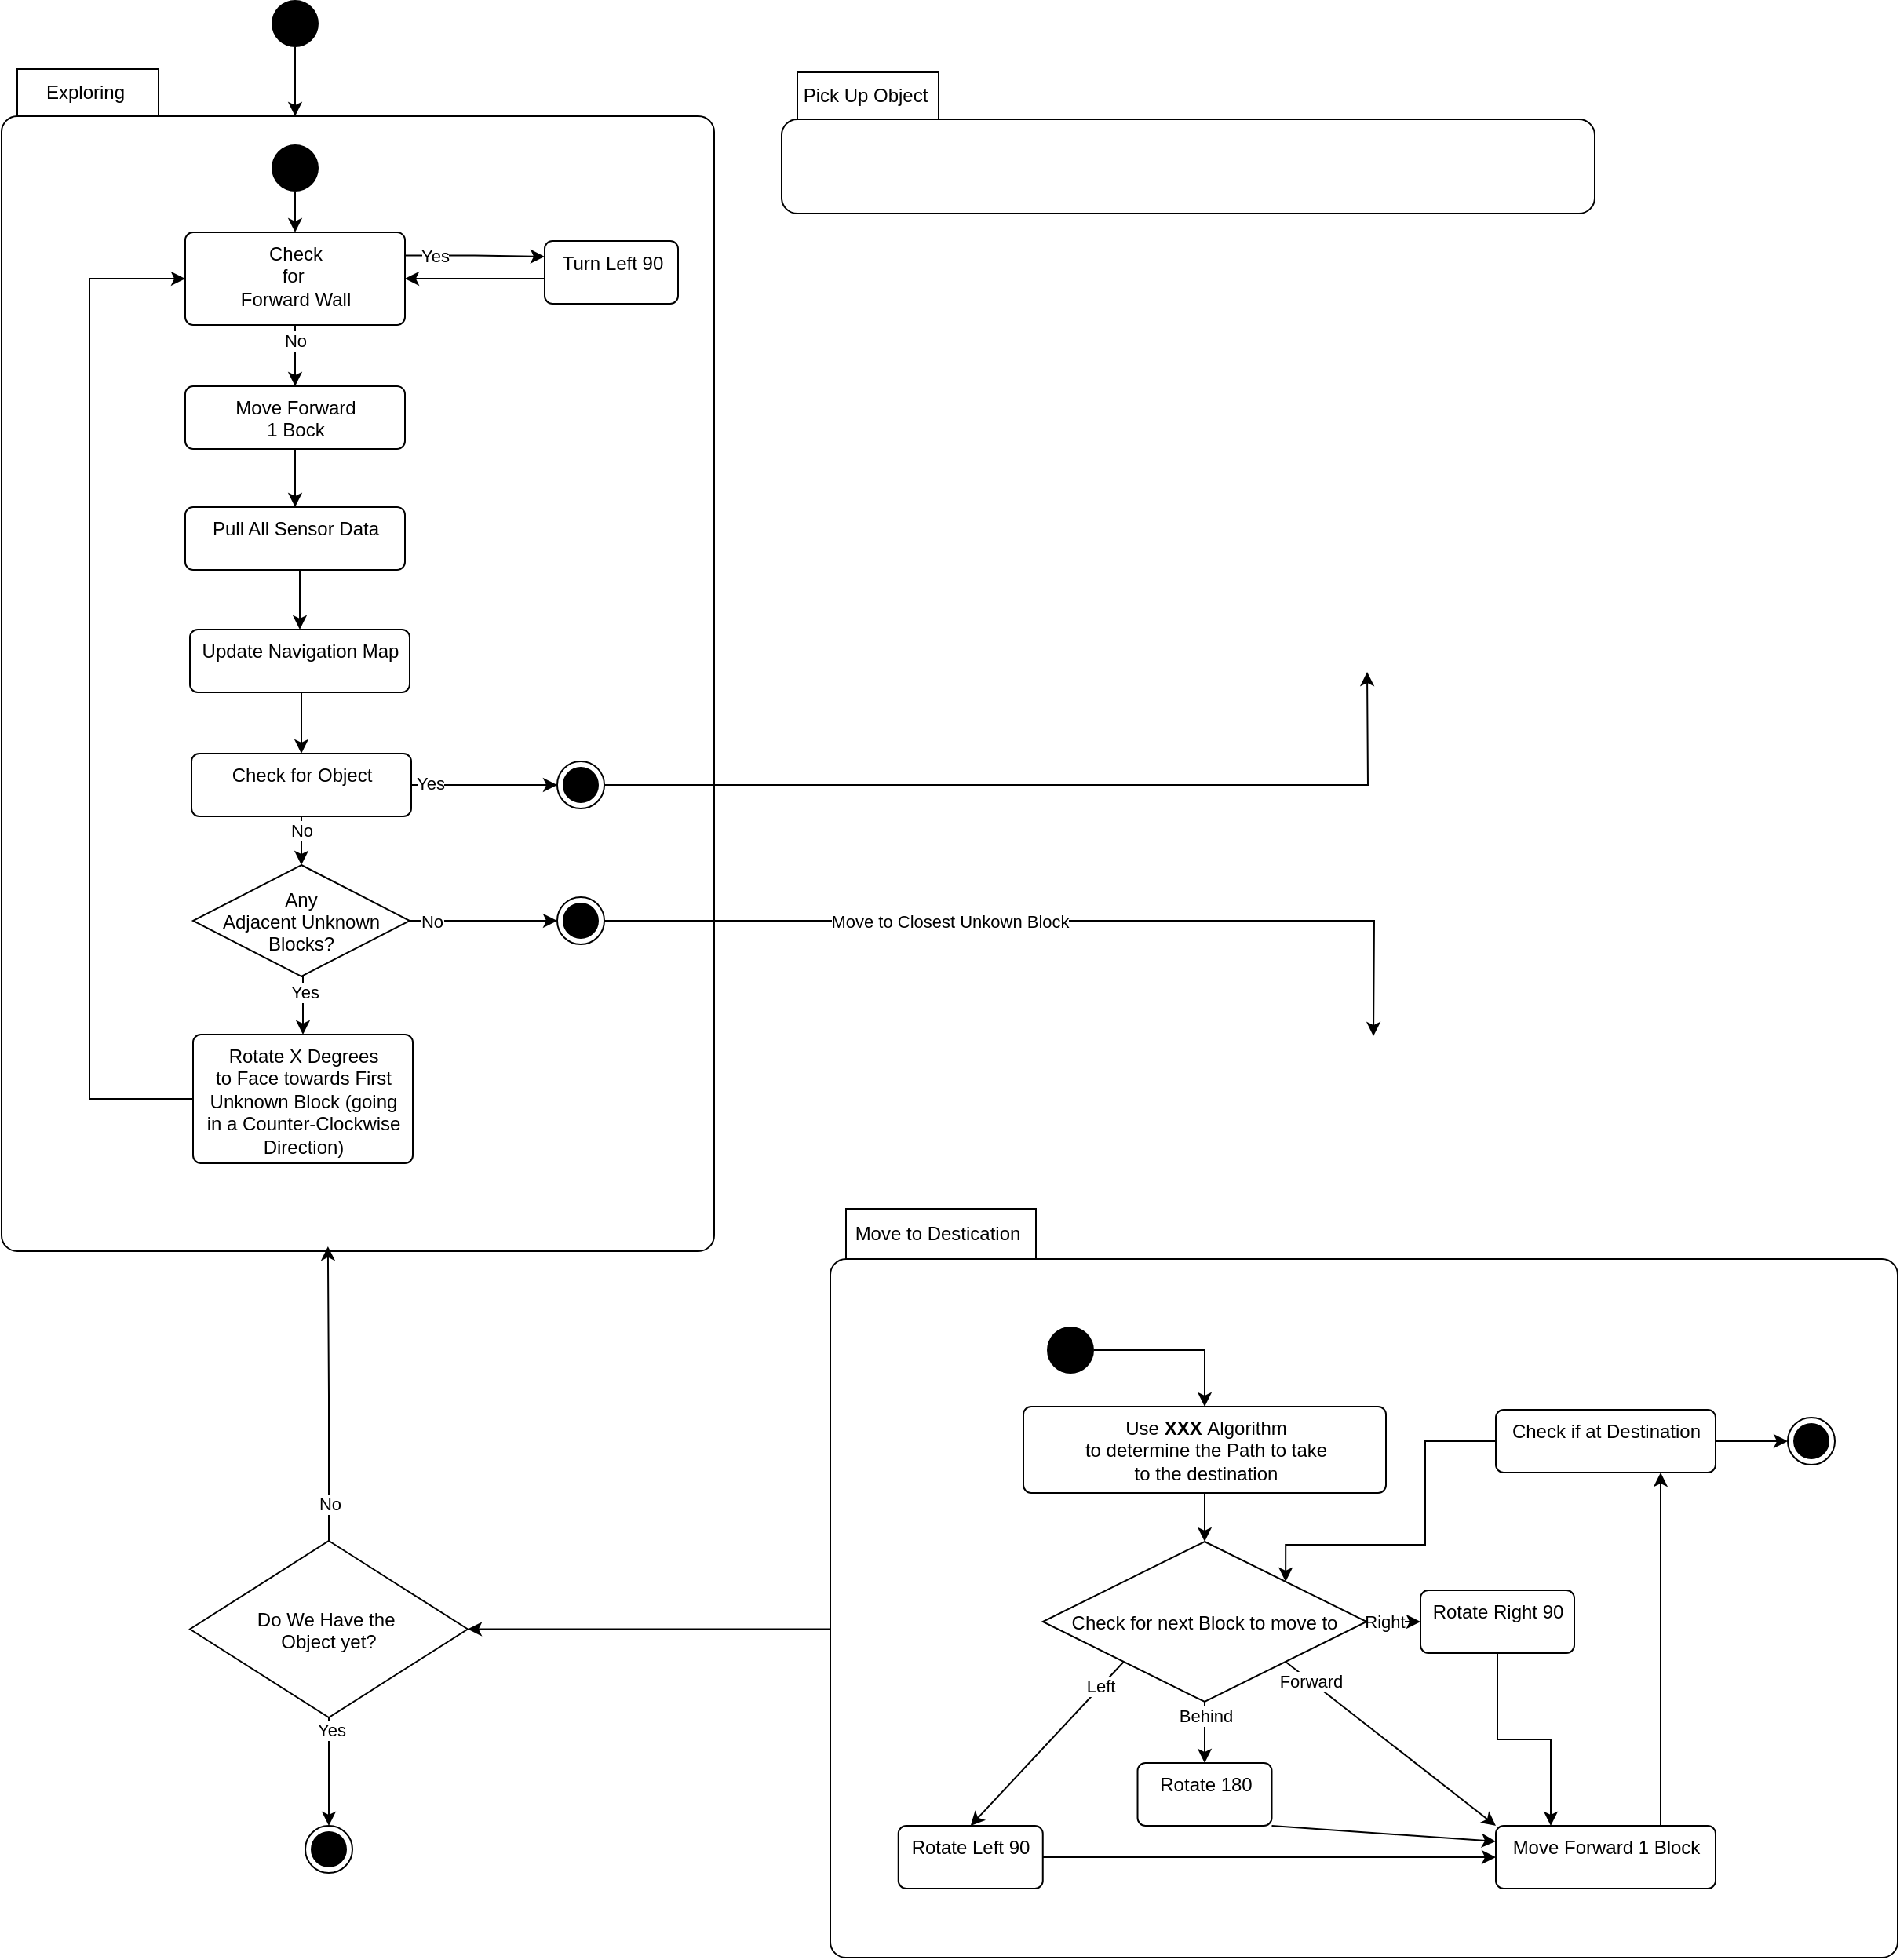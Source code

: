 <mxfile version="14.4.3" type="device"><diagram id="QZpgU7AW3_biy3uDhXpS" name="Page-1"><mxGraphModel dx="2926" dy="1664" grid="0" gridSize="10" guides="1" tooltips="1" connect="1" arrows="1" fold="1" page="0" pageScale="1" pageWidth="850" pageHeight="1100" math="0" shadow="0"><root><mxCell id="0"/><mxCell id="1" parent="0"/><mxCell id="NTocWGaGcpuedMQ4YMqJ-2" value="Exploring" style="shape=folder;align=center;verticalAlign=middle;fontStyle=0;tabWidth=100;tabHeight=30;tabPosition=left;html=1;boundedLbl=1;labelInHeader=1;rounded=1;absoluteArcSize=1;arcSize=10;" vertex="1" parent="1"><mxGeometry x="20" y="102" width="454" height="753" as="geometry"/></mxCell><mxCell id="NTocWGaGcpuedMQ4YMqJ-26" style="edgeStyle=orthogonalEdgeStyle;rounded=0;orthogonalLoop=1;jettySize=auto;html=1;exitX=0.5;exitY=1;exitDx=0;exitDy=0;" edge="1" parent="1" source="NTocWGaGcpuedMQ4YMqJ-1"><mxGeometry relative="1" as="geometry"><mxPoint x="207" y="132" as="targetPoint"/></mxGeometry></mxCell><mxCell id="NTocWGaGcpuedMQ4YMqJ-1" value="" style="ellipse;fillColor=#000000;strokeColor=none;" vertex="1" parent="1"><mxGeometry x="192" y="58" width="30" height="30" as="geometry"/></mxCell><mxCell id="NTocWGaGcpuedMQ4YMqJ-6" style="edgeStyle=orthogonalEdgeStyle;rounded=0;orthogonalLoop=1;jettySize=auto;html=1;exitX=1;exitY=0.25;exitDx=0;exitDy=0;entryX=0;entryY=0.25;entryDx=0;entryDy=0;" edge="1" parent="1" source="NTocWGaGcpuedMQ4YMqJ-3" target="NTocWGaGcpuedMQ4YMqJ-5"><mxGeometry relative="1" as="geometry"/></mxCell><mxCell id="NTocWGaGcpuedMQ4YMqJ-7" value="Yes" style="edgeLabel;html=1;align=center;verticalAlign=middle;resizable=0;points=[];" vertex="1" connectable="0" parent="NTocWGaGcpuedMQ4YMqJ-6"><mxGeometry x="-0.242" relative="1" as="geometry"><mxPoint x="-14.81" as="offset"/></mxGeometry></mxCell><mxCell id="NTocWGaGcpuedMQ4YMqJ-10" style="edgeStyle=orthogonalEdgeStyle;rounded=0;orthogonalLoop=1;jettySize=auto;html=1;exitX=0.5;exitY=1;exitDx=0;exitDy=0;entryX=0.5;entryY=0;entryDx=0;entryDy=0;" edge="1" parent="1" source="NTocWGaGcpuedMQ4YMqJ-3" target="NTocWGaGcpuedMQ4YMqJ-8"><mxGeometry relative="1" as="geometry"/></mxCell><mxCell id="NTocWGaGcpuedMQ4YMqJ-11" value="No" style="edgeLabel;html=1;align=center;verticalAlign=middle;resizable=0;points=[];" vertex="1" connectable="0" parent="NTocWGaGcpuedMQ4YMqJ-10"><mxGeometry x="-0.266" relative="1" as="geometry"><mxPoint y="-4.29" as="offset"/></mxGeometry></mxCell><mxCell id="NTocWGaGcpuedMQ4YMqJ-3" value="Check&lt;br&gt;for&amp;nbsp;&lt;br&gt;Forward Wall" style="html=1;align=center;verticalAlign=top;rounded=1;absoluteArcSize=1;arcSize=10;dashed=0;" vertex="1" parent="1"><mxGeometry x="137" y="206" width="140" height="59" as="geometry"/></mxCell><mxCell id="NTocWGaGcpuedMQ4YMqJ-9" style="edgeStyle=orthogonalEdgeStyle;rounded=0;orthogonalLoop=1;jettySize=auto;html=1;exitX=0;exitY=0.75;exitDx=0;exitDy=0;entryX=1;entryY=0.5;entryDx=0;entryDy=0;" edge="1" parent="1" source="NTocWGaGcpuedMQ4YMqJ-5" target="NTocWGaGcpuedMQ4YMqJ-3"><mxGeometry relative="1" as="geometry"><Array as="points"><mxPoint x="366" y="236"/></Array></mxGeometry></mxCell><mxCell id="NTocWGaGcpuedMQ4YMqJ-5" value="Turn Left 90" style="html=1;align=center;verticalAlign=top;rounded=1;absoluteArcSize=1;arcSize=10;dashed=0;" vertex="1" parent="1"><mxGeometry x="366" y="211.5" width="85" height="40" as="geometry"/></mxCell><mxCell id="NTocWGaGcpuedMQ4YMqJ-37" style="edgeStyle=orthogonalEdgeStyle;rounded=0;orthogonalLoop=1;jettySize=auto;html=1;exitX=0.5;exitY=1;exitDx=0;exitDy=0;entryX=0.5;entryY=0;entryDx=0;entryDy=0;" edge="1" parent="1" source="NTocWGaGcpuedMQ4YMqJ-8" target="NTocWGaGcpuedMQ4YMqJ-12"><mxGeometry relative="1" as="geometry"/></mxCell><mxCell id="NTocWGaGcpuedMQ4YMqJ-8" value="Move Forward&lt;br&gt;1 Bock" style="html=1;align=center;verticalAlign=top;rounded=1;absoluteArcSize=1;arcSize=10;dashed=0;" vertex="1" parent="1"><mxGeometry x="137" y="304" width="140" height="40" as="geometry"/></mxCell><mxCell id="NTocWGaGcpuedMQ4YMqJ-15" style="edgeStyle=orthogonalEdgeStyle;rounded=0;orthogonalLoop=1;jettySize=auto;html=1;exitX=0.5;exitY=1;exitDx=0;exitDy=0;entryX=0.5;entryY=0;entryDx=0;entryDy=0;" edge="1" parent="1" source="NTocWGaGcpuedMQ4YMqJ-106" target="NTocWGaGcpuedMQ4YMqJ-14"><mxGeometry relative="1" as="geometry"><mxPoint x="211" y="572" as="sourcePoint"/></mxGeometry></mxCell><mxCell id="NTocWGaGcpuedMQ4YMqJ-107" style="edgeStyle=orthogonalEdgeStyle;rounded=0;orthogonalLoop=1;jettySize=auto;html=1;exitX=0.5;exitY=1;exitDx=0;exitDy=0;entryX=0.5;entryY=0;entryDx=0;entryDy=0;" edge="1" parent="1" source="NTocWGaGcpuedMQ4YMqJ-12" target="NTocWGaGcpuedMQ4YMqJ-106"><mxGeometry relative="1" as="geometry"/></mxCell><mxCell id="NTocWGaGcpuedMQ4YMqJ-12" value="Pull All Sensor Data" style="html=1;align=center;verticalAlign=top;rounded=1;absoluteArcSize=1;arcSize=10;dashed=0;" vertex="1" parent="1"><mxGeometry x="137" y="381" width="140" height="40" as="geometry"/></mxCell><mxCell id="NTocWGaGcpuedMQ4YMqJ-20" style="edgeStyle=orthogonalEdgeStyle;rounded=0;orthogonalLoop=1;jettySize=auto;html=1;exitX=1;exitY=0.5;exitDx=0;exitDy=0;entryX=0;entryY=0.5;entryDx=0;entryDy=0;" edge="1" parent="1" source="NTocWGaGcpuedMQ4YMqJ-14" target="NTocWGaGcpuedMQ4YMqJ-27"><mxGeometry relative="1" as="geometry"><mxPoint x="211" y="634" as="targetPoint"/></mxGeometry></mxCell><mxCell id="NTocWGaGcpuedMQ4YMqJ-21" value="Yes" style="edgeLabel;html=1;align=center;verticalAlign=middle;resizable=0;points=[];" vertex="1" connectable="0" parent="NTocWGaGcpuedMQ4YMqJ-20"><mxGeometry x="-0.749" y="1" relative="1" as="geometry"><mxPoint as="offset"/></mxGeometry></mxCell><mxCell id="NTocWGaGcpuedMQ4YMqJ-39" style="edgeStyle=orthogonalEdgeStyle;rounded=0;orthogonalLoop=1;jettySize=auto;html=1;exitX=0.5;exitY=1;exitDx=0;exitDy=0;entryX=0.5;entryY=0;entryDx=0;entryDy=0;" edge="1" parent="1" source="NTocWGaGcpuedMQ4YMqJ-14"><mxGeometry relative="1" as="geometry"><mxPoint x="211" y="609" as="targetPoint"/></mxGeometry></mxCell><mxCell id="NTocWGaGcpuedMQ4YMqJ-42" value="No" style="edgeLabel;html=1;align=center;verticalAlign=middle;resizable=0;points=[];" vertex="1" connectable="0" parent="NTocWGaGcpuedMQ4YMqJ-39"><mxGeometry x="-0.453" relative="1" as="geometry"><mxPoint as="offset"/></mxGeometry></mxCell><mxCell id="NTocWGaGcpuedMQ4YMqJ-14" value="Check for Object" style="html=1;align=center;verticalAlign=top;rounded=1;absoluteArcSize=1;arcSize=10;dashed=0;" vertex="1" parent="1"><mxGeometry x="141" y="538" width="140" height="40" as="geometry"/></mxCell><mxCell id="NTocWGaGcpuedMQ4YMqJ-25" style="edgeStyle=orthogonalEdgeStyle;rounded=0;orthogonalLoop=1;jettySize=auto;html=1;exitX=0.5;exitY=1;exitDx=0;exitDy=0;entryX=0.5;entryY=0;entryDx=0;entryDy=0;" edge="1" parent="1" source="NTocWGaGcpuedMQ4YMqJ-23" target="NTocWGaGcpuedMQ4YMqJ-3"><mxGeometry relative="1" as="geometry"/></mxCell><mxCell id="NTocWGaGcpuedMQ4YMqJ-23" value="" style="ellipse;fillColor=#000000;strokeColor=none;" vertex="1" parent="1"><mxGeometry x="192" y="150" width="30" height="30" as="geometry"/></mxCell><mxCell id="NTocWGaGcpuedMQ4YMqJ-60" style="edgeStyle=orthogonalEdgeStyle;rounded=0;orthogonalLoop=1;jettySize=auto;html=1;exitX=1;exitY=0.5;exitDx=0;exitDy=0;" edge="1" parent="1" source="NTocWGaGcpuedMQ4YMqJ-27"><mxGeometry relative="1" as="geometry"><mxPoint x="890" y="486" as="targetPoint"/></mxGeometry></mxCell><mxCell id="NTocWGaGcpuedMQ4YMqJ-27" value="" style="ellipse;html=1;shape=endState;fillColor=#000000;strokeColor=#000000;" vertex="1" parent="1"><mxGeometry x="374" y="543" width="30" height="30" as="geometry"/></mxCell><mxCell id="NTocWGaGcpuedMQ4YMqJ-48" style="edgeStyle=orthogonalEdgeStyle;rounded=0;orthogonalLoop=1;jettySize=auto;html=1;exitX=0.5;exitY=1;exitDx=0;exitDy=0;entryX=0.5;entryY=0;entryDx=0;entryDy=0;" edge="1" parent="1" source="NTocWGaGcpuedMQ4YMqJ-44" target="NTocWGaGcpuedMQ4YMqJ-45"><mxGeometry relative="1" as="geometry"/></mxCell><mxCell id="NTocWGaGcpuedMQ4YMqJ-49" value="Yes" style="edgeLabel;html=1;align=center;verticalAlign=middle;resizable=0;points=[];" vertex="1" connectable="0" parent="NTocWGaGcpuedMQ4YMqJ-48"><mxGeometry x="-0.43" y="1" relative="1" as="geometry"><mxPoint as="offset"/></mxGeometry></mxCell><mxCell id="NTocWGaGcpuedMQ4YMqJ-54" style="edgeStyle=orthogonalEdgeStyle;rounded=0;orthogonalLoop=1;jettySize=auto;html=1;exitX=1;exitY=0.5;exitDx=0;exitDy=0;entryX=0;entryY=0.5;entryDx=0;entryDy=0;" edge="1" parent="1" source="NTocWGaGcpuedMQ4YMqJ-44" target="NTocWGaGcpuedMQ4YMqJ-53"><mxGeometry relative="1" as="geometry"/></mxCell><mxCell id="NTocWGaGcpuedMQ4YMqJ-55" value="No" style="edgeLabel;html=1;align=center;verticalAlign=middle;resizable=0;points=[];" vertex="1" connectable="0" parent="NTocWGaGcpuedMQ4YMqJ-54"><mxGeometry x="-0.228" y="1" relative="1" as="geometry"><mxPoint x="-23" y="1" as="offset"/></mxGeometry></mxCell><mxCell id="NTocWGaGcpuedMQ4YMqJ-44" value="Any&#10;Adjacent Unknown&#10;Blocks?" style="rhombus;" vertex="1" parent="1"><mxGeometry x="142" y="609" width="138" height="71" as="geometry"/></mxCell><mxCell id="NTocWGaGcpuedMQ4YMqJ-50" style="edgeStyle=orthogonalEdgeStyle;rounded=0;orthogonalLoop=1;jettySize=auto;html=1;exitX=0;exitY=0.5;exitDx=0;exitDy=0;entryX=0;entryY=0.5;entryDx=0;entryDy=0;" edge="1" parent="1" source="NTocWGaGcpuedMQ4YMqJ-45" target="NTocWGaGcpuedMQ4YMqJ-3"><mxGeometry relative="1" as="geometry"><Array as="points"><mxPoint x="76" y="758"/><mxPoint x="76" y="236"/></Array></mxGeometry></mxCell><mxCell id="NTocWGaGcpuedMQ4YMqJ-45" value="Rotate X Degrees&lt;br&gt;to Face towards First&lt;br&gt;Unknown Block (going&lt;br&gt;in a Counter-Clockwise&lt;br&gt;Direction)" style="html=1;align=center;verticalAlign=top;rounded=1;absoluteArcSize=1;arcSize=10;dashed=0;" vertex="1" parent="1"><mxGeometry x="142" y="717" width="140" height="82" as="geometry"/></mxCell><mxCell id="NTocWGaGcpuedMQ4YMqJ-59" style="edgeStyle=orthogonalEdgeStyle;rounded=0;orthogonalLoop=1;jettySize=auto;html=1;exitX=1;exitY=0.5;exitDx=0;exitDy=0;" edge="1" parent="1" source="NTocWGaGcpuedMQ4YMqJ-53"><mxGeometry relative="1" as="geometry"><mxPoint x="894" y="718" as="targetPoint"/></mxGeometry></mxCell><mxCell id="NTocWGaGcpuedMQ4YMqJ-98" value="Move to Closest Unkown Block" style="edgeLabel;html=1;align=center;verticalAlign=middle;resizable=0;points=[];" vertex="1" connectable="0" parent="NTocWGaGcpuedMQ4YMqJ-59"><mxGeometry x="-0.197" y="-5" relative="1" as="geometry"><mxPoint x="-6.29" y="-4.99" as="offset"/></mxGeometry></mxCell><mxCell id="NTocWGaGcpuedMQ4YMqJ-53" value="" style="ellipse;html=1;shape=endState;fillColor=#000000;strokeColor=#000000;" vertex="1" parent="1"><mxGeometry x="374" y="629.5" width="30" height="30" as="geometry"/></mxCell><mxCell id="NTocWGaGcpuedMQ4YMqJ-57" value="Pick Up Object" style="shape=folder;align=center;verticalAlign=middle;fontStyle=0;tabWidth=100;tabHeight=30;tabPosition=left;html=1;boundedLbl=1;labelInHeader=1;rounded=1;absoluteArcSize=1;arcSize=10;" vertex="1" parent="1"><mxGeometry x="517" y="104" width="518" height="90" as="geometry"/></mxCell><mxCell id="NTocWGaGcpuedMQ4YMqJ-101" style="edgeStyle=orthogonalEdgeStyle;rounded=0;orthogonalLoop=1;jettySize=auto;html=1;exitX=0;exitY=0;exitDx=0;exitDy=242.5;exitPerimeter=0;entryX=1;entryY=0.5;entryDx=0;entryDy=0;" edge="1" parent="1" source="NTocWGaGcpuedMQ4YMqJ-58" target="NTocWGaGcpuedMQ4YMqJ-97"><mxGeometry relative="1" as="geometry"><Array as="points"><mxPoint x="574" y="1096"/></Array></mxGeometry></mxCell><mxCell id="NTocWGaGcpuedMQ4YMqJ-58" value="Move to Destication" style="shape=folder;align=center;verticalAlign=middle;fontStyle=0;tabWidth=131;tabHeight=32;tabPosition=left;html=1;boundedLbl=1;labelInHeader=1;rounded=1;absoluteArcSize=1;arcSize=10;" vertex="1" parent="1"><mxGeometry x="548" y="828" width="680" height="477" as="geometry"/></mxCell><mxCell id="NTocWGaGcpuedMQ4YMqJ-65" style="edgeStyle=orthogonalEdgeStyle;rounded=0;orthogonalLoop=1;jettySize=auto;html=1;exitX=1;exitY=0.5;exitDx=0;exitDy=0;entryX=0.5;entryY=0;entryDx=0;entryDy=0;" edge="1" parent="1" source="NTocWGaGcpuedMQ4YMqJ-61" target="NTocWGaGcpuedMQ4YMqJ-62"><mxGeometry relative="1" as="geometry"/></mxCell><mxCell id="NTocWGaGcpuedMQ4YMqJ-61" value="" style="ellipse;fillColor=#000000;strokeColor=none;" vertex="1" parent="1"><mxGeometry x="686" y="903" width="30" height="30" as="geometry"/></mxCell><mxCell id="NTocWGaGcpuedMQ4YMqJ-66" style="edgeStyle=orthogonalEdgeStyle;rounded=0;orthogonalLoop=1;jettySize=auto;html=1;exitX=0.5;exitY=1;exitDx=0;exitDy=0;entryX=0.5;entryY=0;entryDx=0;entryDy=0;" edge="1" parent="1" source="NTocWGaGcpuedMQ4YMqJ-62" target="NTocWGaGcpuedMQ4YMqJ-64"><mxGeometry relative="1" as="geometry"/></mxCell><mxCell id="NTocWGaGcpuedMQ4YMqJ-62" value="Use &lt;b&gt;XXX&lt;/b&gt;&amp;nbsp;Algorithm&lt;br&gt;to determine the Path to take&lt;br&gt;to the destination" style="html=1;align=center;verticalAlign=top;rounded=1;absoluteArcSize=1;arcSize=10;dashed=0;" vertex="1" parent="1"><mxGeometry x="671" y="954" width="231" height="55" as="geometry"/></mxCell><mxCell id="NTocWGaGcpuedMQ4YMqJ-75" style="rounded=0;orthogonalLoop=1;jettySize=auto;html=1;exitX=0;exitY=1;exitDx=0;exitDy=0;entryX=0.5;entryY=0;entryDx=0;entryDy=0;" edge="1" parent="1" source="NTocWGaGcpuedMQ4YMqJ-64" target="NTocWGaGcpuedMQ4YMqJ-71"><mxGeometry relative="1" as="geometry"/></mxCell><mxCell id="NTocWGaGcpuedMQ4YMqJ-91" value="Left" style="edgeLabel;html=1;align=center;verticalAlign=middle;resizable=0;points=[];" vertex="1" connectable="0" parent="NTocWGaGcpuedMQ4YMqJ-75"><mxGeometry x="-0.197" y="-7" relative="1" as="geometry"><mxPoint x="29.07" y="-22.39" as="offset"/></mxGeometry></mxCell><mxCell id="NTocWGaGcpuedMQ4YMqJ-76" style="edgeStyle=orthogonalEdgeStyle;rounded=0;orthogonalLoop=1;jettySize=auto;html=1;exitX=0.5;exitY=1;exitDx=0;exitDy=0;entryX=0.5;entryY=0;entryDx=0;entryDy=0;" edge="1" parent="1" source="NTocWGaGcpuedMQ4YMqJ-64" target="NTocWGaGcpuedMQ4YMqJ-74"><mxGeometry relative="1" as="geometry"/></mxCell><mxCell id="NTocWGaGcpuedMQ4YMqJ-92" value="Behind" style="edgeLabel;html=1;align=center;verticalAlign=middle;resizable=0;points=[];" vertex="1" connectable="0" parent="NTocWGaGcpuedMQ4YMqJ-76"><mxGeometry x="-0.698" relative="1" as="geometry"><mxPoint y="3.09" as="offset"/></mxGeometry></mxCell><mxCell id="NTocWGaGcpuedMQ4YMqJ-79" style="edgeStyle=orthogonalEdgeStyle;rounded=0;orthogonalLoop=1;jettySize=auto;html=1;exitX=1;exitY=0.5;exitDx=0;exitDy=0;entryX=0;entryY=0.5;entryDx=0;entryDy=0;" edge="1" parent="1" source="NTocWGaGcpuedMQ4YMqJ-64" target="NTocWGaGcpuedMQ4YMqJ-68"><mxGeometry relative="1" as="geometry"/></mxCell><mxCell id="NTocWGaGcpuedMQ4YMqJ-94" value="Right" style="edgeLabel;html=1;align=center;verticalAlign=middle;resizable=0;points=[];" vertex="1" connectable="0" parent="NTocWGaGcpuedMQ4YMqJ-79"><mxGeometry x="-0.339" relative="1" as="geometry"><mxPoint as="offset"/></mxGeometry></mxCell><mxCell id="NTocWGaGcpuedMQ4YMqJ-81" style="rounded=0;orthogonalLoop=1;jettySize=auto;html=1;exitX=1;exitY=1;exitDx=0;exitDy=0;entryX=0;entryY=0;entryDx=0;entryDy=0;" edge="1" parent="1" source="NTocWGaGcpuedMQ4YMqJ-64" target="NTocWGaGcpuedMQ4YMqJ-69"><mxGeometry relative="1" as="geometry"/></mxCell><mxCell id="NTocWGaGcpuedMQ4YMqJ-93" value="Forward" style="edgeLabel;html=1;align=center;verticalAlign=middle;resizable=0;points=[];" vertex="1" connectable="0" parent="NTocWGaGcpuedMQ4YMqJ-81"><mxGeometry x="-0.768" relative="1" as="geometry"><mxPoint as="offset"/></mxGeometry></mxCell><mxCell id="NTocWGaGcpuedMQ4YMqJ-64" value="Check for next Block to move to" style="rhombus;" vertex="1" parent="1"><mxGeometry x="683.38" y="1040" width="206.25" height="102" as="geometry"/></mxCell><mxCell id="NTocWGaGcpuedMQ4YMqJ-80" style="edgeStyle=orthogonalEdgeStyle;rounded=0;orthogonalLoop=1;jettySize=auto;html=1;exitX=0.5;exitY=1;exitDx=0;exitDy=0;entryX=0.25;entryY=0;entryDx=0;entryDy=0;" edge="1" parent="1" source="NTocWGaGcpuedMQ4YMqJ-68" target="NTocWGaGcpuedMQ4YMqJ-69"><mxGeometry relative="1" as="geometry"/></mxCell><mxCell id="NTocWGaGcpuedMQ4YMqJ-68" value="Rotate Right 90" style="html=1;align=center;verticalAlign=top;rounded=1;absoluteArcSize=1;arcSize=10;dashed=0;" vertex="1" parent="1"><mxGeometry x="924" y="1071" width="98" height="40" as="geometry"/></mxCell><mxCell id="NTocWGaGcpuedMQ4YMqJ-95" style="edgeStyle=orthogonalEdgeStyle;rounded=0;orthogonalLoop=1;jettySize=auto;html=1;exitX=0.75;exitY=0;exitDx=0;exitDy=0;entryX=0.75;entryY=1;entryDx=0;entryDy=0;" edge="1" parent="1" source="NTocWGaGcpuedMQ4YMqJ-69" target="NTocWGaGcpuedMQ4YMqJ-85"><mxGeometry relative="1" as="geometry"/></mxCell><mxCell id="NTocWGaGcpuedMQ4YMqJ-69" value="Move Forward 1 Block" style="html=1;align=center;verticalAlign=top;rounded=1;absoluteArcSize=1;arcSize=10;dashed=0;" vertex="1" parent="1"><mxGeometry x="972" y="1221" width="140" height="40" as="geometry"/></mxCell><mxCell id="NTocWGaGcpuedMQ4YMqJ-82" style="edgeStyle=none;rounded=0;orthogonalLoop=1;jettySize=auto;html=1;exitX=1;exitY=0.5;exitDx=0;exitDy=0;entryX=0;entryY=0.5;entryDx=0;entryDy=0;" edge="1" parent="1" source="NTocWGaGcpuedMQ4YMqJ-71" target="NTocWGaGcpuedMQ4YMqJ-69"><mxGeometry relative="1" as="geometry"/></mxCell><mxCell id="NTocWGaGcpuedMQ4YMqJ-71" value="Rotate Left 90" style="html=1;align=center;verticalAlign=top;rounded=1;absoluteArcSize=1;arcSize=10;dashed=0;" vertex="1" parent="1"><mxGeometry x="591.38" y="1221" width="92" height="40" as="geometry"/></mxCell><mxCell id="NTocWGaGcpuedMQ4YMqJ-83" style="edgeStyle=none;rounded=0;orthogonalLoop=1;jettySize=auto;html=1;exitX=1;exitY=1;exitDx=0;exitDy=0;entryX=0;entryY=0.25;entryDx=0;entryDy=0;" edge="1" parent="1" source="NTocWGaGcpuedMQ4YMqJ-74" target="NTocWGaGcpuedMQ4YMqJ-69"><mxGeometry relative="1" as="geometry"/></mxCell><mxCell id="NTocWGaGcpuedMQ4YMqJ-74" value="Rotate 180" style="html=1;align=center;verticalAlign=top;rounded=1;absoluteArcSize=1;arcSize=10;dashed=0;" vertex="1" parent="1"><mxGeometry x="743.76" y="1181" width="85.49" height="40" as="geometry"/></mxCell><mxCell id="NTocWGaGcpuedMQ4YMqJ-88" style="edgeStyle=orthogonalEdgeStyle;rounded=0;orthogonalLoop=1;jettySize=auto;html=1;exitX=1;exitY=0.5;exitDx=0;exitDy=0;entryX=0;entryY=0.5;entryDx=0;entryDy=0;" edge="1" parent="1" source="NTocWGaGcpuedMQ4YMqJ-85" target="NTocWGaGcpuedMQ4YMqJ-87"><mxGeometry relative="1" as="geometry"/></mxCell><mxCell id="NTocWGaGcpuedMQ4YMqJ-90" style="edgeStyle=orthogonalEdgeStyle;rounded=0;orthogonalLoop=1;jettySize=auto;html=1;exitX=0;exitY=0.5;exitDx=0;exitDy=0;entryX=1;entryY=0;entryDx=0;entryDy=0;" edge="1" parent="1" source="NTocWGaGcpuedMQ4YMqJ-85" target="NTocWGaGcpuedMQ4YMqJ-64"><mxGeometry relative="1" as="geometry"><Array as="points"><mxPoint x="927" y="976"/><mxPoint x="927" y="1042"/><mxPoint x="838" y="1042"/></Array></mxGeometry></mxCell><mxCell id="NTocWGaGcpuedMQ4YMqJ-85" value="Check if at Destination" style="html=1;align=center;verticalAlign=top;rounded=1;absoluteArcSize=1;arcSize=10;dashed=0;" vertex="1" parent="1"><mxGeometry x="972" y="956" width="140" height="40" as="geometry"/></mxCell><mxCell id="NTocWGaGcpuedMQ4YMqJ-87" value="" style="ellipse;html=1;shape=endState;fillColor=#000000;strokeColor=#000000;" vertex="1" parent="1"><mxGeometry x="1158" y="961" width="30" height="30" as="geometry"/></mxCell><mxCell id="NTocWGaGcpuedMQ4YMqJ-102" style="edgeStyle=orthogonalEdgeStyle;rounded=0;orthogonalLoop=1;jettySize=auto;html=1;exitX=0.5;exitY=0;exitDx=0;exitDy=0;entryX=0.458;entryY=0.996;entryDx=0;entryDy=0;entryPerimeter=0;" edge="1" parent="1" source="NTocWGaGcpuedMQ4YMqJ-97" target="NTocWGaGcpuedMQ4YMqJ-2"><mxGeometry relative="1" as="geometry"><mxPoint x="228.766" y="944.344" as="targetPoint"/></mxGeometry></mxCell><mxCell id="NTocWGaGcpuedMQ4YMqJ-103" value="No" style="edgeLabel;html=1;align=center;verticalAlign=middle;resizable=0;points=[];" vertex="1" connectable="0" parent="NTocWGaGcpuedMQ4YMqJ-102"><mxGeometry x="-0.752" relative="1" as="geometry"><mxPoint as="offset"/></mxGeometry></mxCell><mxCell id="NTocWGaGcpuedMQ4YMqJ-104" style="edgeStyle=orthogonalEdgeStyle;rounded=0;orthogonalLoop=1;jettySize=auto;html=1;exitX=0.5;exitY=1;exitDx=0;exitDy=0;entryX=0.5;entryY=0;entryDx=0;entryDy=0;" edge="1" parent="1" source="NTocWGaGcpuedMQ4YMqJ-97" target="NTocWGaGcpuedMQ4YMqJ-100"><mxGeometry relative="1" as="geometry"/></mxCell><mxCell id="NTocWGaGcpuedMQ4YMqJ-105" value="Yes" style="edgeLabel;html=1;align=center;verticalAlign=middle;resizable=0;points=[];" vertex="1" connectable="0" parent="NTocWGaGcpuedMQ4YMqJ-104"><mxGeometry x="-0.768" y="1" relative="1" as="geometry"><mxPoint as="offset"/></mxGeometry></mxCell><mxCell id="NTocWGaGcpuedMQ4YMqJ-97" value="Do We Have the &#10;Object yet?" style="rhombus;" vertex="1" parent="1"><mxGeometry x="140" y="1039.5" width="177" height="112.5" as="geometry"/></mxCell><mxCell id="NTocWGaGcpuedMQ4YMqJ-100" value="" style="ellipse;html=1;shape=endState;fillColor=#000000;strokeColor=#000000;" vertex="1" parent="1"><mxGeometry x="213.5" y="1221" width="30" height="30" as="geometry"/></mxCell><mxCell id="NTocWGaGcpuedMQ4YMqJ-106" value="Update Navigation Map" style="html=1;align=center;verticalAlign=top;rounded=1;absoluteArcSize=1;arcSize=10;dashed=0;" vertex="1" parent="1"><mxGeometry x="140" y="459" width="140" height="40" as="geometry"/></mxCell></root></mxGraphModel></diagram></mxfile>